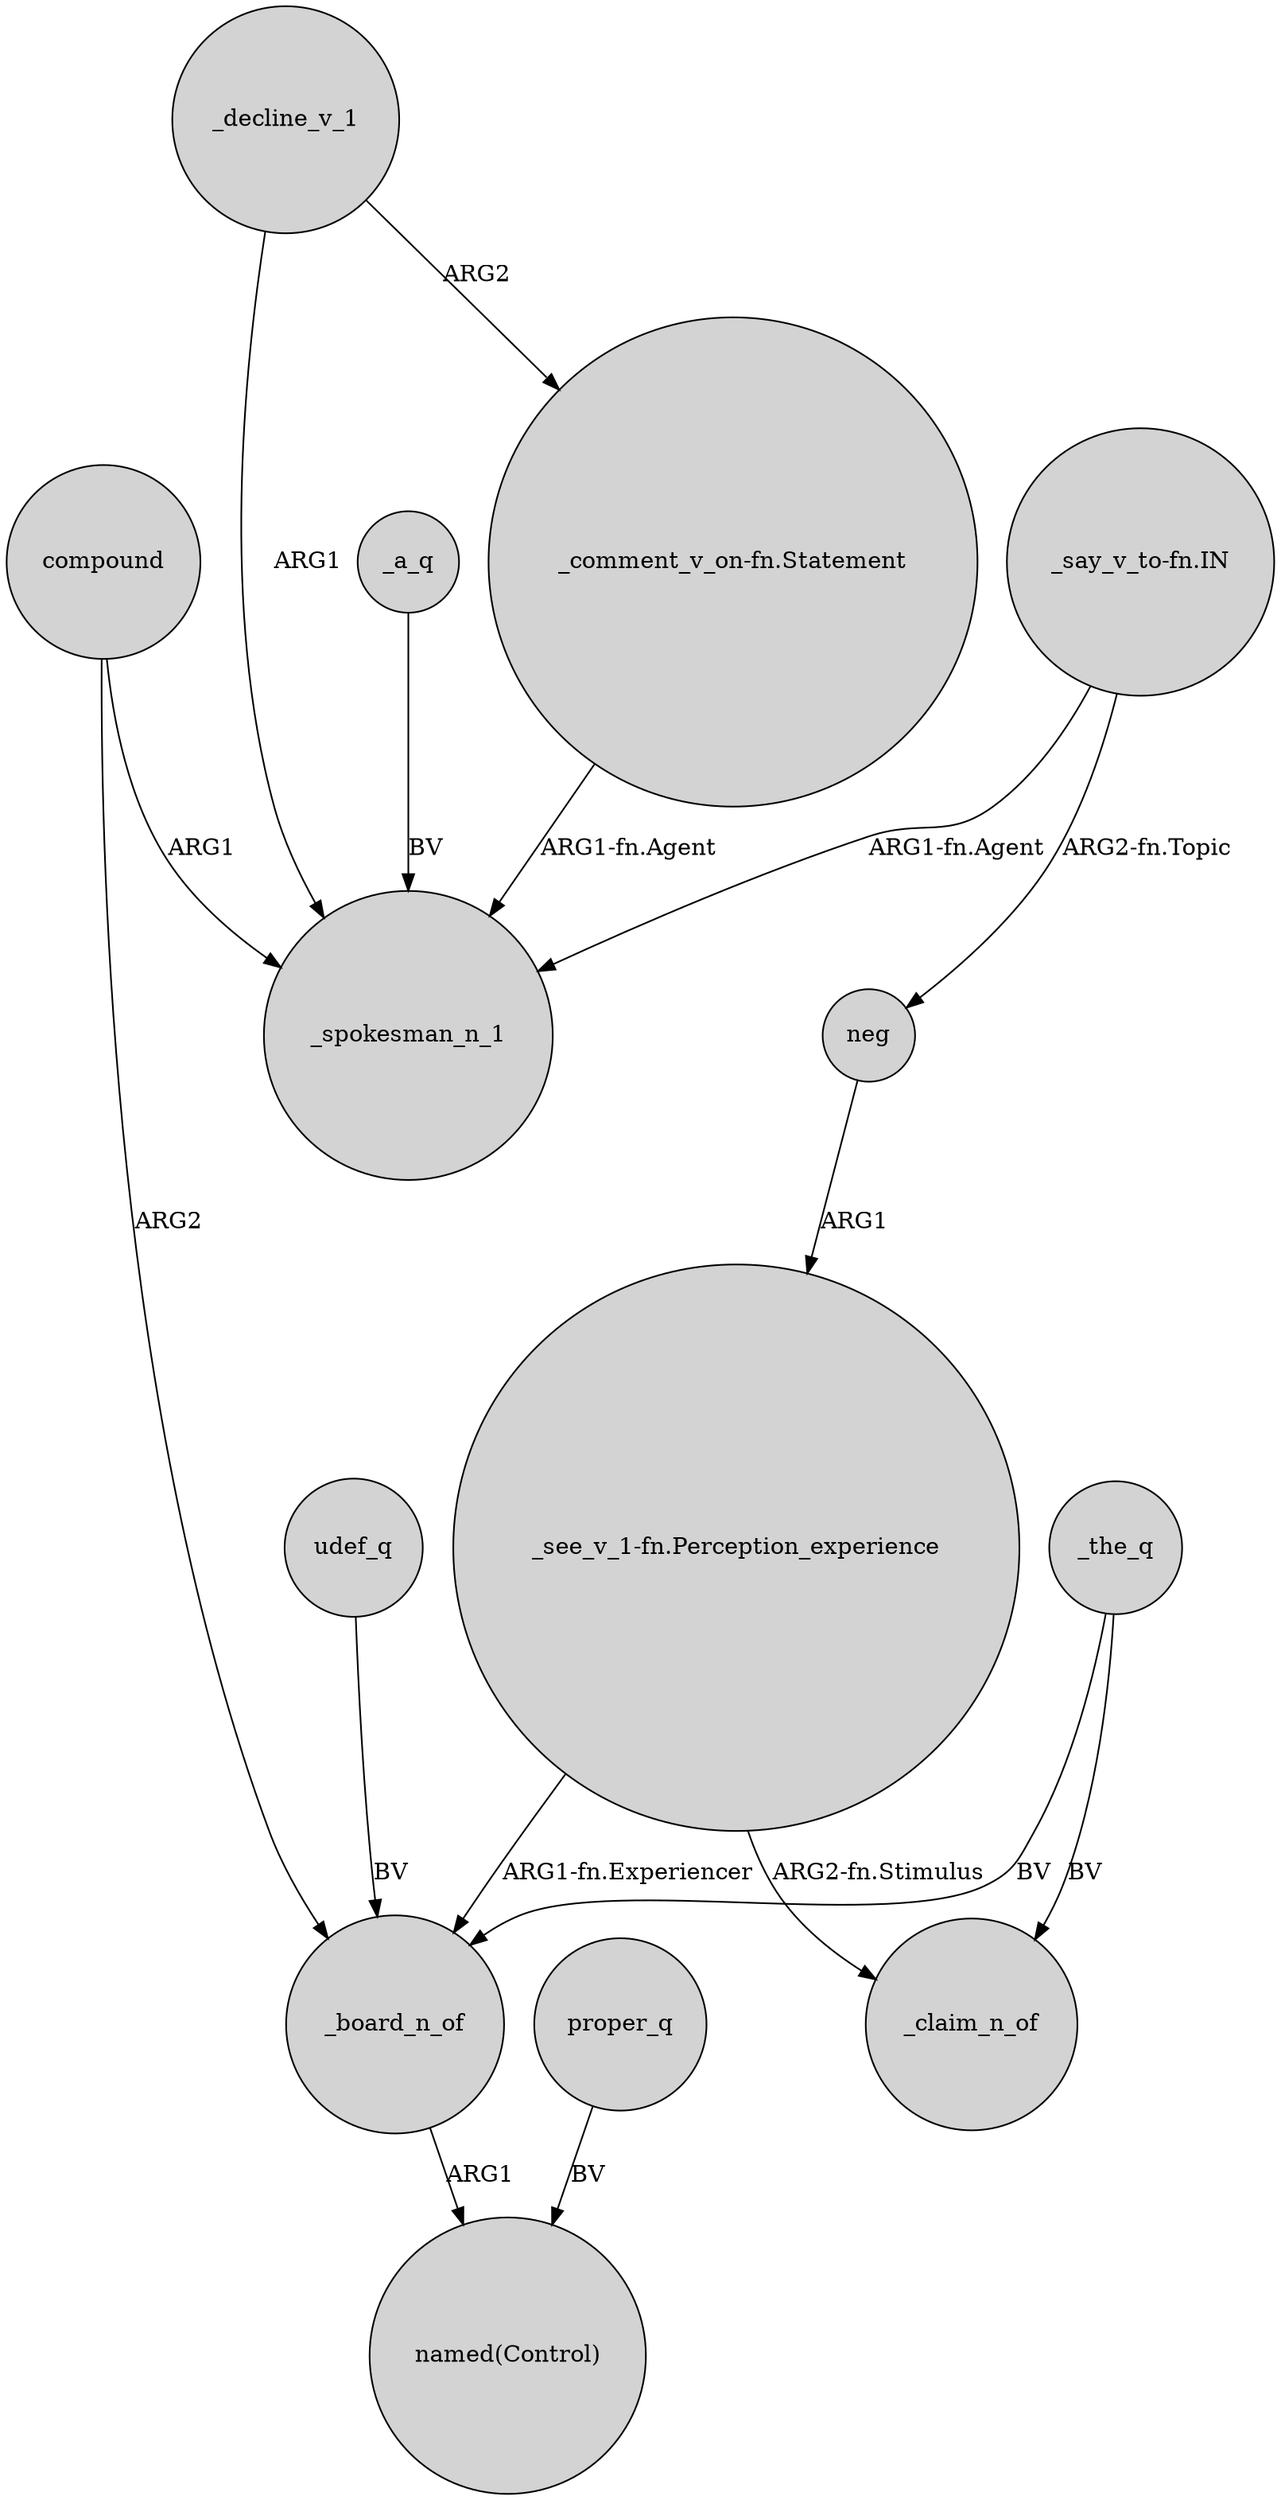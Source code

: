 digraph {
	node [shape=circle style=filled]
	compound -> _spokesman_n_1 [label=ARG1]
	"_say_v_to-fn.IN" -> neg [label="ARG2-fn.Topic"]
	udef_q -> _board_n_of [label=BV]
	"_see_v_1-fn.Perception_experience" -> _board_n_of [label="ARG1-fn.Experiencer"]
	_board_n_of -> "named(Control)" [label=ARG1]
	proper_q -> "named(Control)" [label=BV]
	_the_q -> _claim_n_of [label=BV]
	_a_q -> _spokesman_n_1 [label=BV]
	_the_q -> _board_n_of [label=BV]
	"_see_v_1-fn.Perception_experience" -> _claim_n_of [label="ARG2-fn.Stimulus"]
	"_comment_v_on-fn.Statement" -> _spokesman_n_1 [label="ARG1-fn.Agent"]
	neg -> "_see_v_1-fn.Perception_experience" [label=ARG1]
	"_say_v_to-fn.IN" -> _spokesman_n_1 [label="ARG1-fn.Agent"]
	_decline_v_1 -> "_comment_v_on-fn.Statement" [label=ARG2]
	compound -> _board_n_of [label=ARG2]
	_decline_v_1 -> _spokesman_n_1 [label=ARG1]
}
